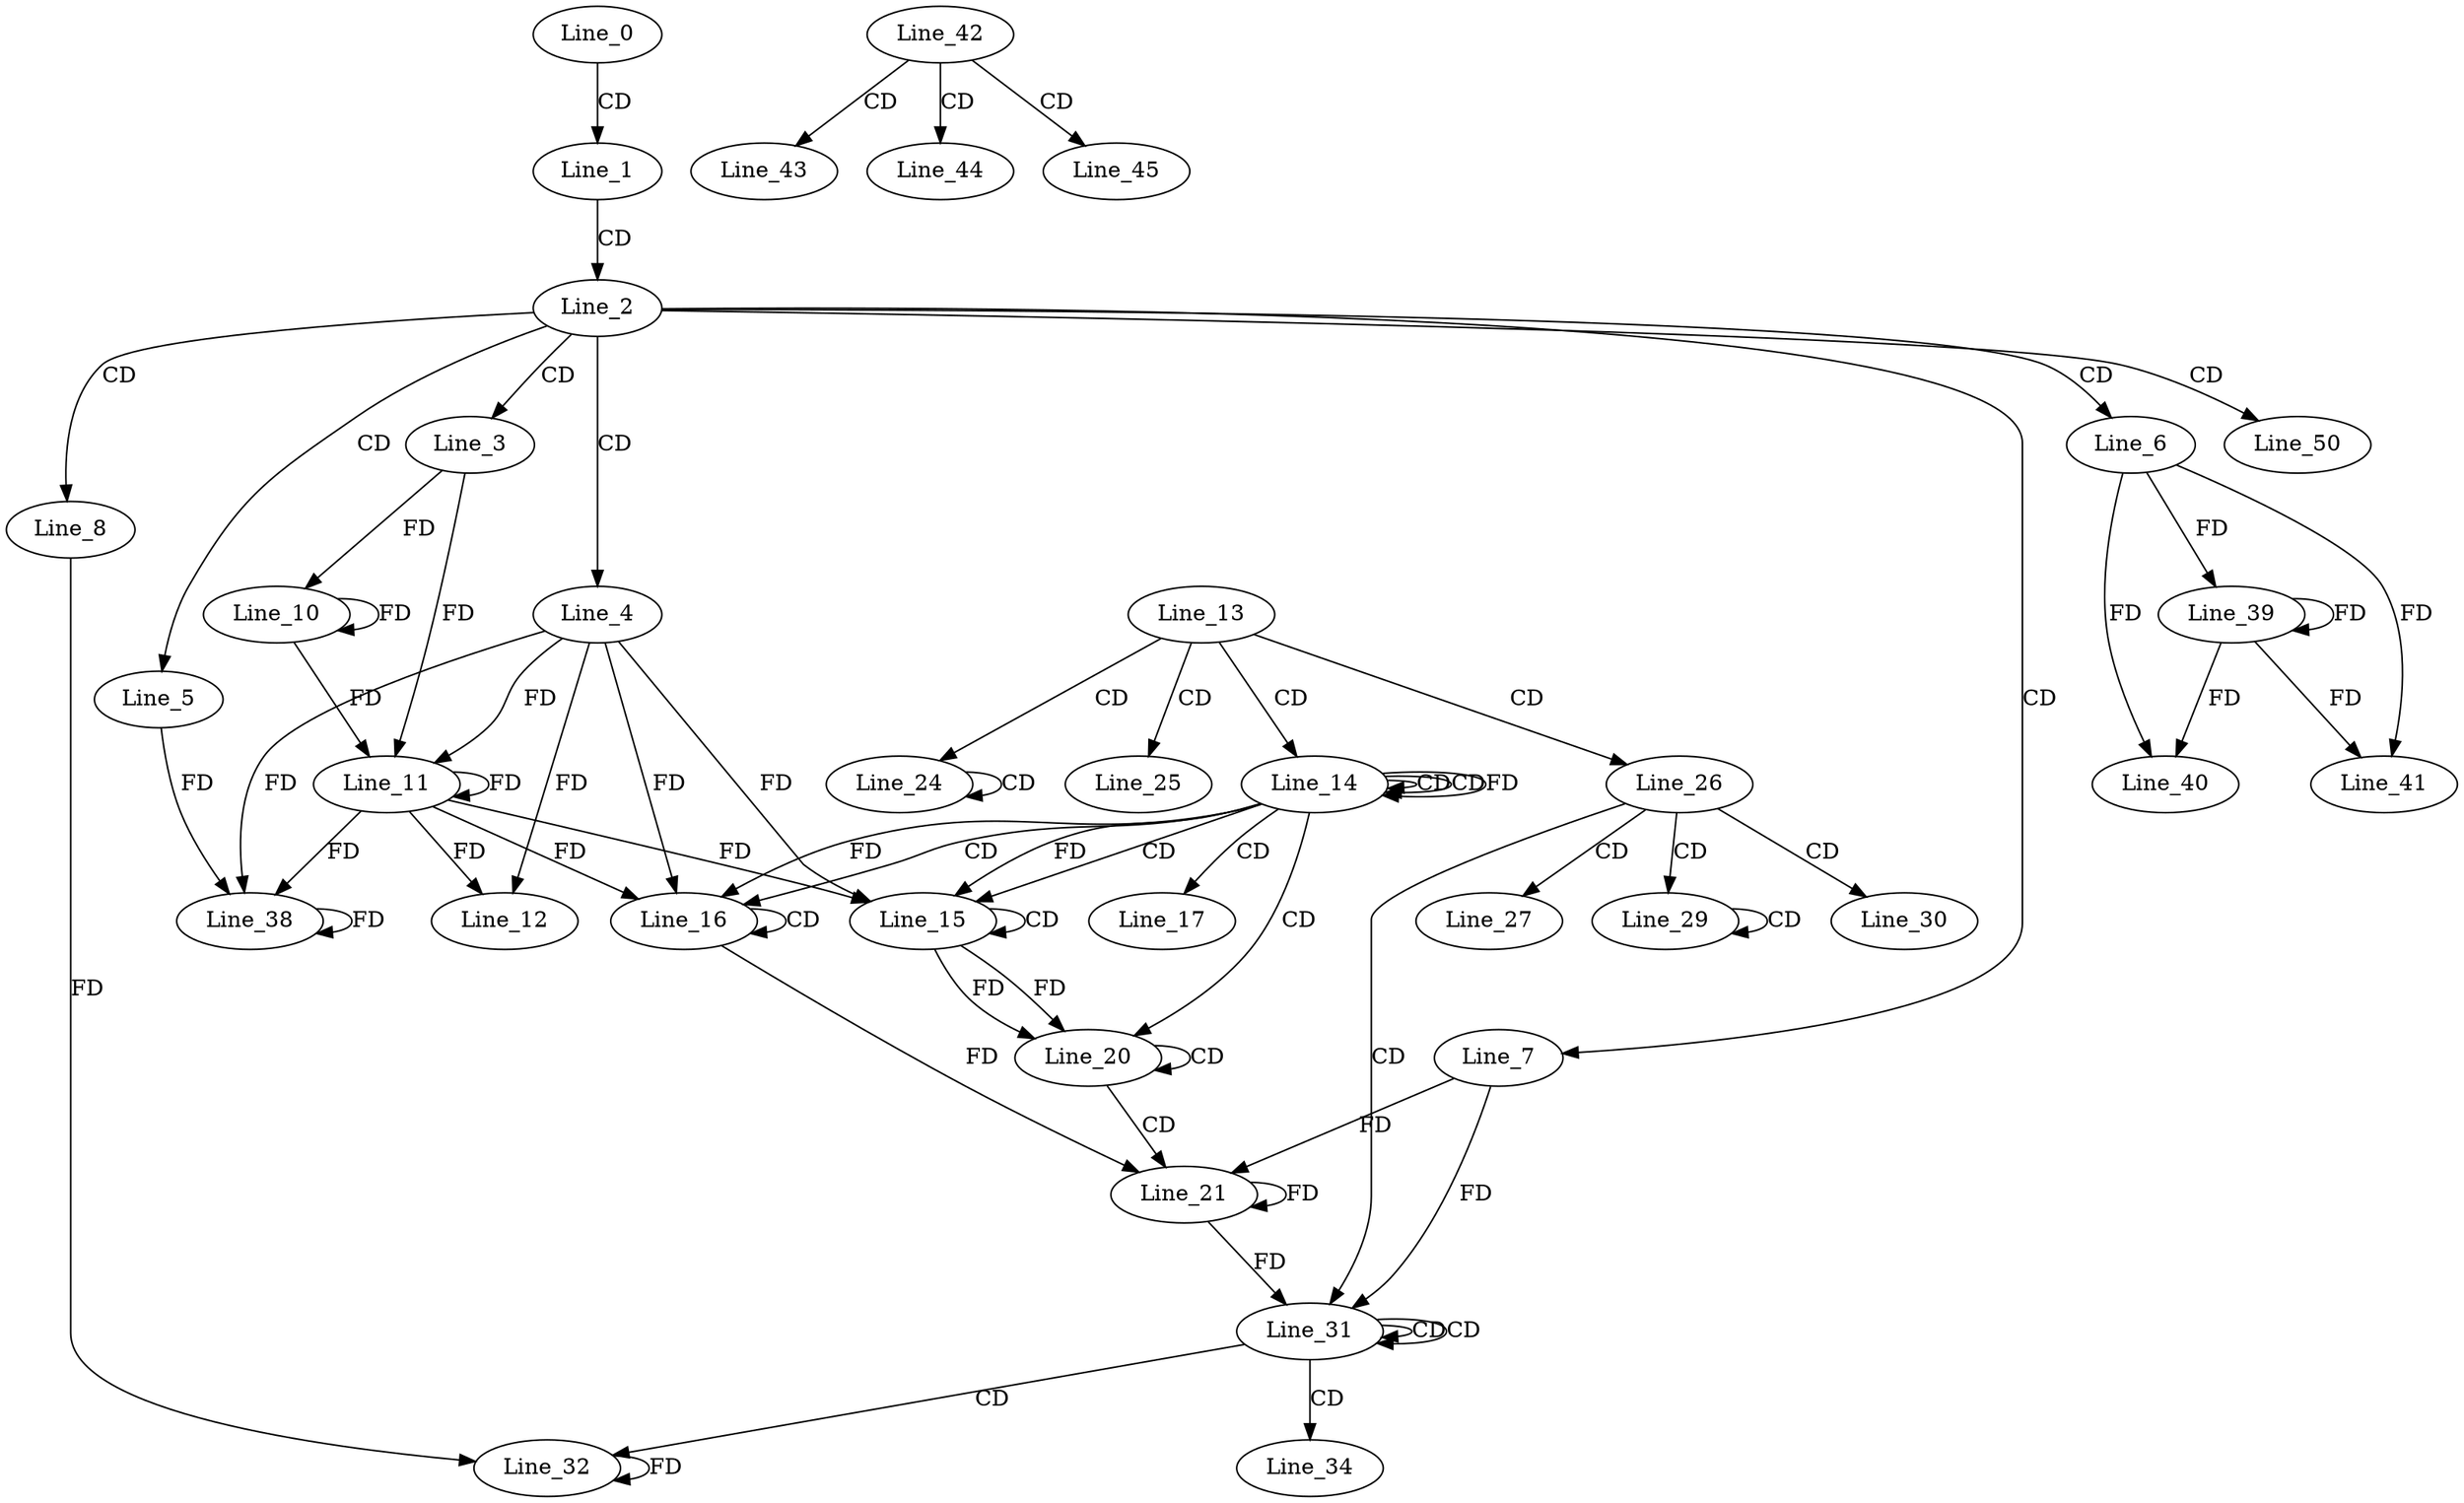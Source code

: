 digraph G {
  Line_0;
  Line_1;
  Line_2;
  Line_3;
  Line_4;
  Line_5;
  Line_6;
  Line_7;
  Line_8;
  Line_10;
  Line_11;
  Line_11;
  Line_12;
  Line_13;
  Line_14;
  Line_14;
  Line_14;
  Line_15;
  Line_15;
  Line_16;
  Line_16;
  Line_17;
  Line_20;
  Line_20;
  Line_21;
  Line_24;
  Line_24;
  Line_25;
  Line_26;
  Line_27;
  Line_29;
  Line_29;
  Line_30;
  Line_31;
  Line_31;
  Line_31;
  Line_32;
  Line_34;
  Line_38;
  Line_38;
  Line_39;
  Line_40;
  Line_41;
  Line_42;
  Line_43;
  Line_44;
  Line_45;
  Line_50;
  Line_0 -> Line_1 [ label="CD" ];
  Line_1 -> Line_2 [ label="CD" ];
  Line_2 -> Line_3 [ label="CD" ];
  Line_2 -> Line_4 [ label="CD" ];
  Line_2 -> Line_5 [ label="CD" ];
  Line_2 -> Line_6 [ label="CD" ];
  Line_2 -> Line_7 [ label="CD" ];
  Line_2 -> Line_8 [ label="CD" ];
  Line_3 -> Line_10 [ label="FD" ];
  Line_10 -> Line_10 [ label="FD" ];
  Line_4 -> Line_11 [ label="FD" ];
  Line_11 -> Line_11 [ label="FD" ];
  Line_3 -> Line_11 [ label="FD" ];
  Line_10 -> Line_11 [ label="FD" ];
  Line_4 -> Line_12 [ label="FD" ];
  Line_11 -> Line_12 [ label="FD" ];
  Line_13 -> Line_14 [ label="CD" ];
  Line_14 -> Line_14 [ label="CD" ];
  Line_14 -> Line_14 [ label="CD" ];
  Line_14 -> Line_14 [ label="FD" ];
  Line_14 -> Line_15 [ label="CD" ];
  Line_15 -> Line_15 [ label="CD" ];
  Line_4 -> Line_15 [ label="FD" ];
  Line_11 -> Line_15 [ label="FD" ];
  Line_14 -> Line_15 [ label="FD" ];
  Line_14 -> Line_16 [ label="CD" ];
  Line_16 -> Line_16 [ label="CD" ];
  Line_4 -> Line_16 [ label="FD" ];
  Line_11 -> Line_16 [ label="FD" ];
  Line_14 -> Line_16 [ label="FD" ];
  Line_14 -> Line_17 [ label="CD" ];
  Line_14 -> Line_20 [ label="CD" ];
  Line_15 -> Line_20 [ label="FD" ];
  Line_20 -> Line_20 [ label="CD" ];
  Line_15 -> Line_20 [ label="FD" ];
  Line_20 -> Line_21 [ label="CD" ];
  Line_21 -> Line_21 [ label="FD" ];
  Line_7 -> Line_21 [ label="FD" ];
  Line_16 -> Line_21 [ label="FD" ];
  Line_13 -> Line_24 [ label="CD" ];
  Line_24 -> Line_24 [ label="CD" ];
  Line_13 -> Line_25 [ label="CD" ];
  Line_13 -> Line_26 [ label="CD" ];
  Line_26 -> Line_27 [ label="CD" ];
  Line_26 -> Line_29 [ label="CD" ];
  Line_29 -> Line_29 [ label="CD" ];
  Line_26 -> Line_30 [ label="CD" ];
  Line_26 -> Line_31 [ label="CD" ];
  Line_31 -> Line_31 [ label="CD" ];
  Line_31 -> Line_31 [ label="CD" ];
  Line_21 -> Line_31 [ label="FD" ];
  Line_7 -> Line_31 [ label="FD" ];
  Line_31 -> Line_32 [ label="CD" ];
  Line_8 -> Line_32 [ label="FD" ];
  Line_32 -> Line_32 [ label="FD" ];
  Line_31 -> Line_34 [ label="CD" ];
  Line_5 -> Line_38 [ label="FD" ];
  Line_38 -> Line_38 [ label="FD" ];
  Line_4 -> Line_38 [ label="FD" ];
  Line_11 -> Line_38 [ label="FD" ];
  Line_6 -> Line_39 [ label="FD" ];
  Line_39 -> Line_39 [ label="FD" ];
  Line_6 -> Line_40 [ label="FD" ];
  Line_39 -> Line_40 [ label="FD" ];
  Line_6 -> Line_41 [ label="FD" ];
  Line_39 -> Line_41 [ label="FD" ];
  Line_42 -> Line_43 [ label="CD" ];
  Line_42 -> Line_44 [ label="CD" ];
  Line_42 -> Line_45 [ label="CD" ];
  Line_2 -> Line_50 [ label="CD" ];
}
